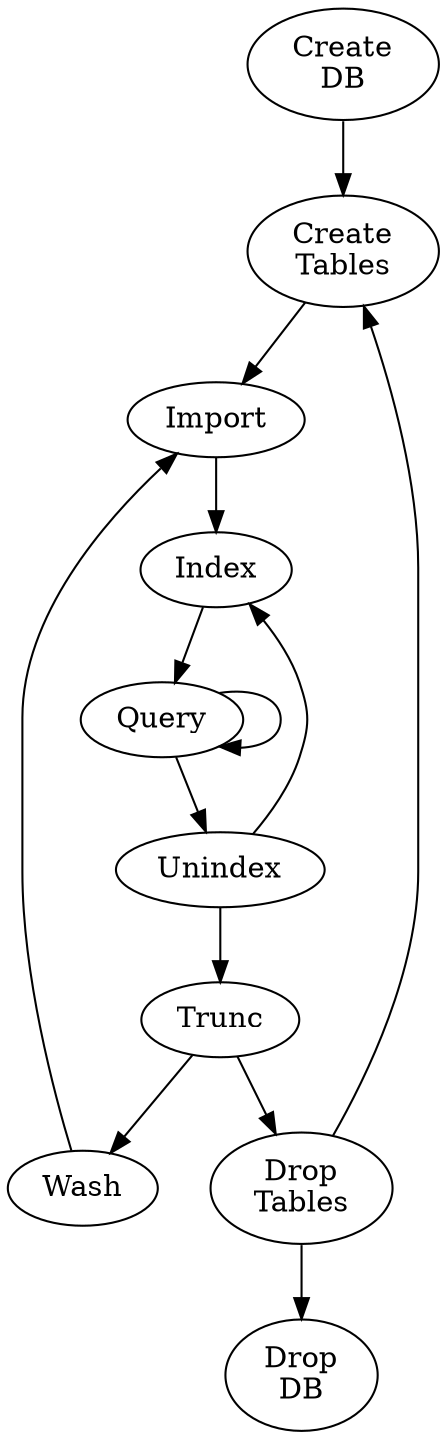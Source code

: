 // powered by https://dreampuf.github.io/GraphvizOnline/
digraph {
    // rankdir=LR;
    MKDB [label="Create\nDB"];
    DELDB [label="Drop\nDB"];
    MKTBL [label="Create\nTables"];
    DELTBL [label="Drop\nTables"];
    MKDB -> MKTBL -> Import -> Index -> Query -> Unindex -> Trunc -> DELTBL -> DELDB;
    Query -> Query;
    Unindex -> Index;
    Trunc -> Wash -> Import;
    DELTBL -> MKTBL;
}
